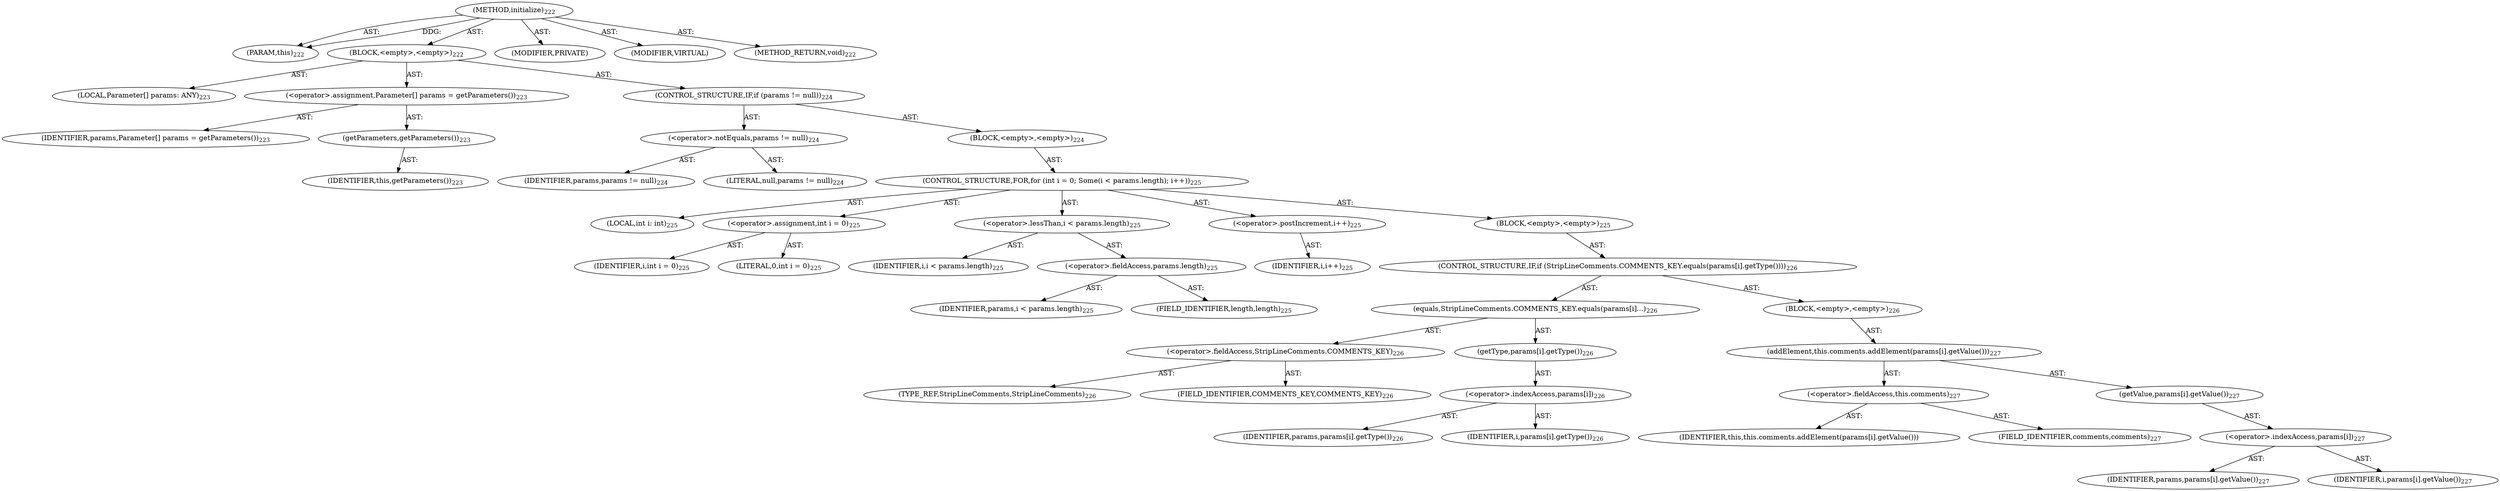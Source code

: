digraph "initialize" {  
"111669149703" [label = <(METHOD,initialize)<SUB>222</SUB>> ]
"115964116995" [label = <(PARAM,this)<SUB>222</SUB>> ]
"25769803794" [label = <(BLOCK,&lt;empty&gt;,&lt;empty&gt;)<SUB>222</SUB>> ]
"94489280517" [label = <(LOCAL,Parameter[] params: ANY)<SUB>223</SUB>> ]
"30064771147" [label = <(&lt;operator&gt;.assignment,Parameter[] params = getParameters())<SUB>223</SUB>> ]
"68719476790" [label = <(IDENTIFIER,params,Parameter[] params = getParameters())<SUB>223</SUB>> ]
"30064771148" [label = <(getParameters,getParameters())<SUB>223</SUB>> ]
"68719476744" [label = <(IDENTIFIER,this,getParameters())<SUB>223</SUB>> ]
"47244640269" [label = <(CONTROL_STRUCTURE,IF,if (params != null))<SUB>224</SUB>> ]
"30064771149" [label = <(&lt;operator&gt;.notEquals,params != null)<SUB>224</SUB>> ]
"68719476791" [label = <(IDENTIFIER,params,params != null)<SUB>224</SUB>> ]
"90194313231" [label = <(LITERAL,null,params != null)<SUB>224</SUB>> ]
"25769803795" [label = <(BLOCK,&lt;empty&gt;,&lt;empty&gt;)<SUB>224</SUB>> ]
"47244640270" [label = <(CONTROL_STRUCTURE,FOR,for (int i = 0; Some(i &lt; params.length); i++))<SUB>225</SUB>> ]
"94489280518" [label = <(LOCAL,int i: int)<SUB>225</SUB>> ]
"30064771150" [label = <(&lt;operator&gt;.assignment,int i = 0)<SUB>225</SUB>> ]
"68719476792" [label = <(IDENTIFIER,i,int i = 0)<SUB>225</SUB>> ]
"90194313232" [label = <(LITERAL,0,int i = 0)<SUB>225</SUB>> ]
"30064771151" [label = <(&lt;operator&gt;.lessThan,i &lt; params.length)<SUB>225</SUB>> ]
"68719476793" [label = <(IDENTIFIER,i,i &lt; params.length)<SUB>225</SUB>> ]
"30064771152" [label = <(&lt;operator&gt;.fieldAccess,params.length)<SUB>225</SUB>> ]
"68719476794" [label = <(IDENTIFIER,params,i &lt; params.length)<SUB>225</SUB>> ]
"55834574872" [label = <(FIELD_IDENTIFIER,length,length)<SUB>225</SUB>> ]
"30064771153" [label = <(&lt;operator&gt;.postIncrement,i++)<SUB>225</SUB>> ]
"68719476795" [label = <(IDENTIFIER,i,i++)<SUB>225</SUB>> ]
"25769803796" [label = <(BLOCK,&lt;empty&gt;,&lt;empty&gt;)<SUB>225</SUB>> ]
"47244640271" [label = <(CONTROL_STRUCTURE,IF,if (StripLineComments.COMMENTS_KEY.equals(params[i].getType())))<SUB>226</SUB>> ]
"30064771154" [label = <(equals,StripLineComments.COMMENTS_KEY.equals(params[i]...)<SUB>226</SUB>> ]
"30064771155" [label = <(&lt;operator&gt;.fieldAccess,StripLineComments.COMMENTS_KEY)<SUB>226</SUB>> ]
"180388626433" [label = <(TYPE_REF,StripLineComments,StripLineComments)<SUB>226</SUB>> ]
"55834574873" [label = <(FIELD_IDENTIFIER,COMMENTS_KEY,COMMENTS_KEY)<SUB>226</SUB>> ]
"30064771156" [label = <(getType,params[i].getType())<SUB>226</SUB>> ]
"30064771157" [label = <(&lt;operator&gt;.indexAccess,params[i])<SUB>226</SUB>> ]
"68719476796" [label = <(IDENTIFIER,params,params[i].getType())<SUB>226</SUB>> ]
"68719476797" [label = <(IDENTIFIER,i,params[i].getType())<SUB>226</SUB>> ]
"25769803797" [label = <(BLOCK,&lt;empty&gt;,&lt;empty&gt;)<SUB>226</SUB>> ]
"30064771158" [label = <(addElement,this.comments.addElement(params[i].getValue()))<SUB>227</SUB>> ]
"30064771159" [label = <(&lt;operator&gt;.fieldAccess,this.comments)<SUB>227</SUB>> ]
"68719476798" [label = <(IDENTIFIER,this,this.comments.addElement(params[i].getValue()))> ]
"55834574874" [label = <(FIELD_IDENTIFIER,comments,comments)<SUB>227</SUB>> ]
"30064771160" [label = <(getValue,params[i].getValue())<SUB>227</SUB>> ]
"30064771161" [label = <(&lt;operator&gt;.indexAccess,params[i])<SUB>227</SUB>> ]
"68719476799" [label = <(IDENTIFIER,params,params[i].getValue())<SUB>227</SUB>> ]
"68719476800" [label = <(IDENTIFIER,i,params[i].getValue())<SUB>227</SUB>> ]
"133143986194" [label = <(MODIFIER,PRIVATE)> ]
"133143986195" [label = <(MODIFIER,VIRTUAL)> ]
"128849018887" [label = <(METHOD_RETURN,void)<SUB>222</SUB>> ]
  "111669149703" -> "115964116995"  [ label = "AST: "] 
  "111669149703" -> "25769803794"  [ label = "AST: "] 
  "111669149703" -> "133143986194"  [ label = "AST: "] 
  "111669149703" -> "133143986195"  [ label = "AST: "] 
  "111669149703" -> "128849018887"  [ label = "AST: "] 
  "25769803794" -> "94489280517"  [ label = "AST: "] 
  "25769803794" -> "30064771147"  [ label = "AST: "] 
  "25769803794" -> "47244640269"  [ label = "AST: "] 
  "30064771147" -> "68719476790"  [ label = "AST: "] 
  "30064771147" -> "30064771148"  [ label = "AST: "] 
  "30064771148" -> "68719476744"  [ label = "AST: "] 
  "47244640269" -> "30064771149"  [ label = "AST: "] 
  "47244640269" -> "25769803795"  [ label = "AST: "] 
  "30064771149" -> "68719476791"  [ label = "AST: "] 
  "30064771149" -> "90194313231"  [ label = "AST: "] 
  "25769803795" -> "47244640270"  [ label = "AST: "] 
  "47244640270" -> "94489280518"  [ label = "AST: "] 
  "47244640270" -> "30064771150"  [ label = "AST: "] 
  "47244640270" -> "30064771151"  [ label = "AST: "] 
  "47244640270" -> "30064771153"  [ label = "AST: "] 
  "47244640270" -> "25769803796"  [ label = "AST: "] 
  "30064771150" -> "68719476792"  [ label = "AST: "] 
  "30064771150" -> "90194313232"  [ label = "AST: "] 
  "30064771151" -> "68719476793"  [ label = "AST: "] 
  "30064771151" -> "30064771152"  [ label = "AST: "] 
  "30064771152" -> "68719476794"  [ label = "AST: "] 
  "30064771152" -> "55834574872"  [ label = "AST: "] 
  "30064771153" -> "68719476795"  [ label = "AST: "] 
  "25769803796" -> "47244640271"  [ label = "AST: "] 
  "47244640271" -> "30064771154"  [ label = "AST: "] 
  "47244640271" -> "25769803797"  [ label = "AST: "] 
  "30064771154" -> "30064771155"  [ label = "AST: "] 
  "30064771154" -> "30064771156"  [ label = "AST: "] 
  "30064771155" -> "180388626433"  [ label = "AST: "] 
  "30064771155" -> "55834574873"  [ label = "AST: "] 
  "30064771156" -> "30064771157"  [ label = "AST: "] 
  "30064771157" -> "68719476796"  [ label = "AST: "] 
  "30064771157" -> "68719476797"  [ label = "AST: "] 
  "25769803797" -> "30064771158"  [ label = "AST: "] 
  "30064771158" -> "30064771159"  [ label = "AST: "] 
  "30064771158" -> "30064771160"  [ label = "AST: "] 
  "30064771159" -> "68719476798"  [ label = "AST: "] 
  "30064771159" -> "55834574874"  [ label = "AST: "] 
  "30064771160" -> "30064771161"  [ label = "AST: "] 
  "30064771161" -> "68719476799"  [ label = "AST: "] 
  "30064771161" -> "68719476800"  [ label = "AST: "] 
  "111669149703" -> "115964116995"  [ label = "DDG: "] 
}
